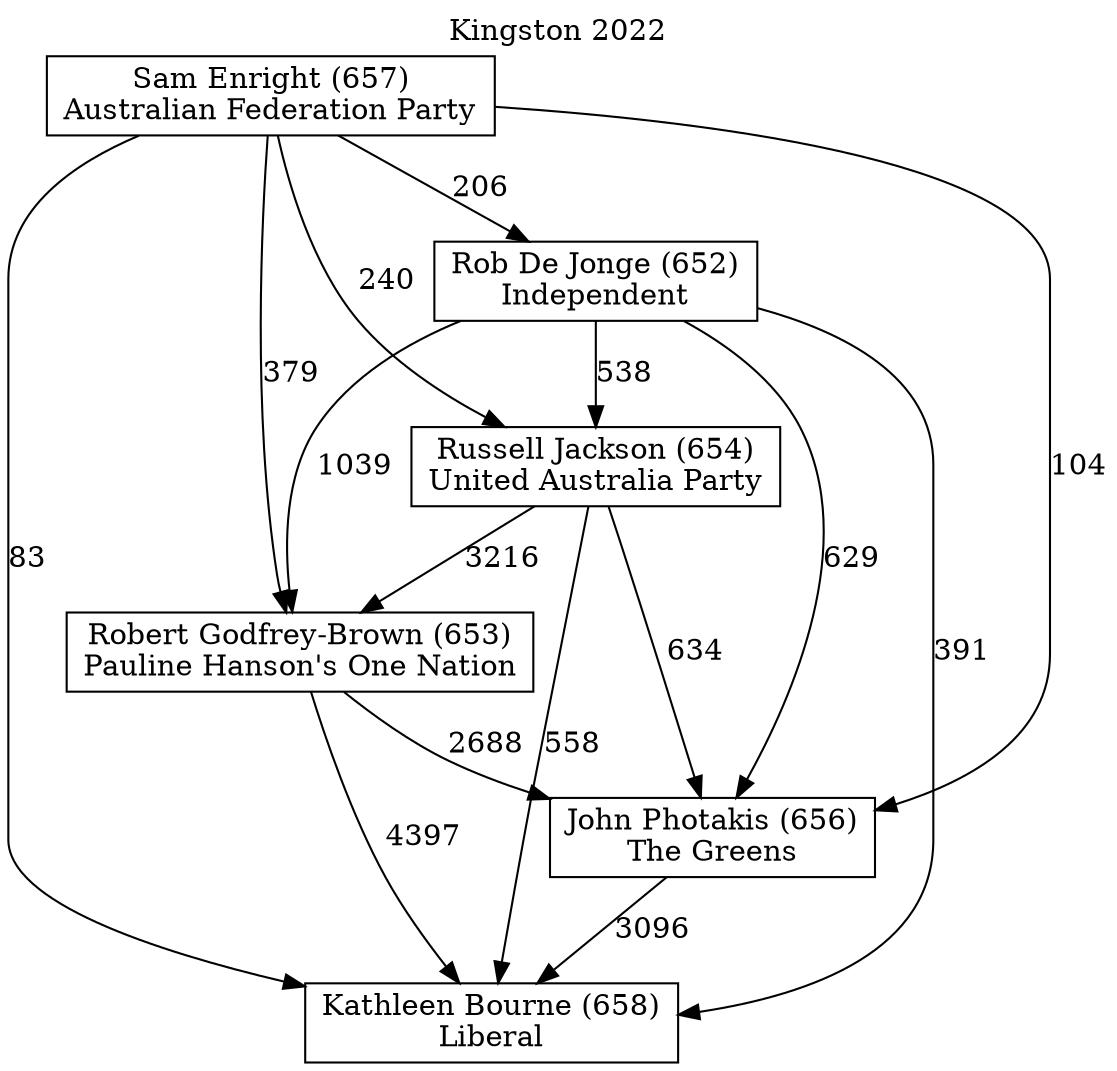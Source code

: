 // House preference flow
digraph "Kathleen Bourne (658)_Kingston_2022" {
	graph [label="Kingston 2022" labelloc=t mclimit=10]
	node [shape=box]
	"Kathleen Bourne (658)" [label="Kathleen Bourne (658)
Liberal"]
	"John Photakis (656)" [label="John Photakis (656)
The Greens"]
	"Robert Godfrey-Brown (653)" [label="Robert Godfrey-Brown (653)
Pauline Hanson's One Nation"]
	"Russell Jackson (654)" [label="Russell Jackson (654)
United Australia Party"]
	"Rob De Jonge (652)" [label="Rob De Jonge (652)
Independent"]
	"Sam Enright (657)" [label="Sam Enright (657)
Australian Federation Party"]
	"John Photakis (656)" -> "Kathleen Bourne (658)" [label=3096]
	"Robert Godfrey-Brown (653)" -> "John Photakis (656)" [label=2688]
	"Russell Jackson (654)" -> "Robert Godfrey-Brown (653)" [label=3216]
	"Rob De Jonge (652)" -> "Russell Jackson (654)" [label=538]
	"Sam Enright (657)" -> "Rob De Jonge (652)" [label=206]
	"Robert Godfrey-Brown (653)" -> "Kathleen Bourne (658)" [label=4397]
	"Russell Jackson (654)" -> "Kathleen Bourne (658)" [label=558]
	"Rob De Jonge (652)" -> "Kathleen Bourne (658)" [label=391]
	"Sam Enright (657)" -> "Kathleen Bourne (658)" [label=83]
	"Sam Enright (657)" -> "Russell Jackson (654)" [label=240]
	"Rob De Jonge (652)" -> "Robert Godfrey-Brown (653)" [label=1039]
	"Sam Enright (657)" -> "Robert Godfrey-Brown (653)" [label=379]
	"Russell Jackson (654)" -> "John Photakis (656)" [label=634]
	"Rob De Jonge (652)" -> "John Photakis (656)" [label=629]
	"Sam Enright (657)" -> "John Photakis (656)" [label=104]
}
